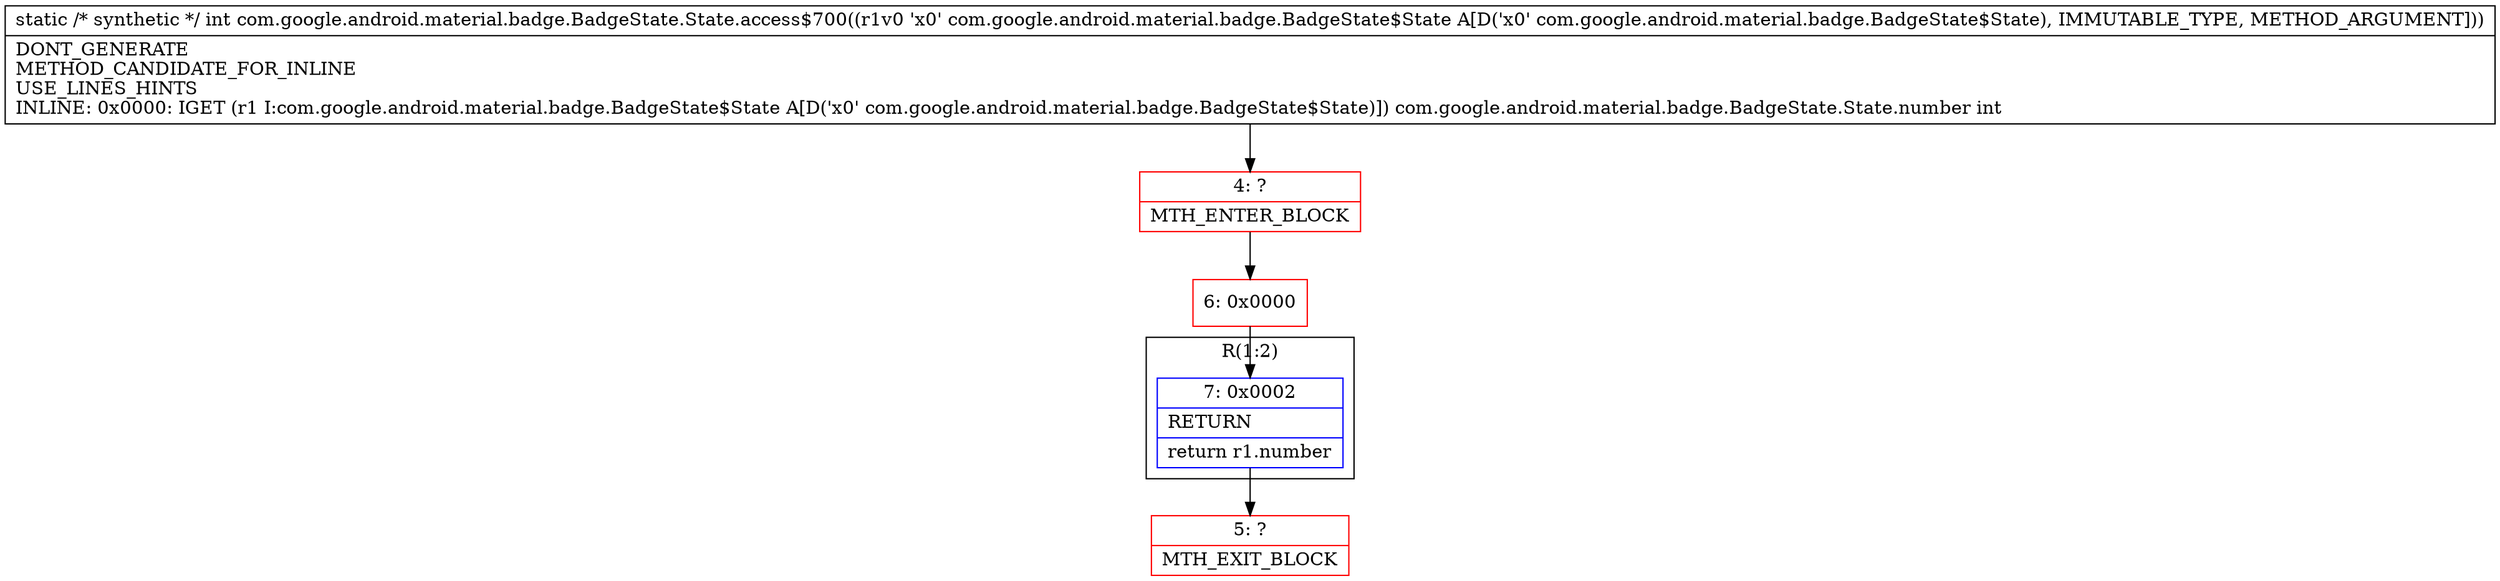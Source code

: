 digraph "CFG forcom.google.android.material.badge.BadgeState.State.access$700(Lcom\/google\/android\/material\/badge\/BadgeState$State;)I" {
subgraph cluster_Region_487857249 {
label = "R(1:2)";
node [shape=record,color=blue];
Node_7 [shape=record,label="{7\:\ 0x0002|RETURN\l|return r1.number\l}"];
}
Node_4 [shape=record,color=red,label="{4\:\ ?|MTH_ENTER_BLOCK\l}"];
Node_6 [shape=record,color=red,label="{6\:\ 0x0000}"];
Node_5 [shape=record,color=red,label="{5\:\ ?|MTH_EXIT_BLOCK\l}"];
MethodNode[shape=record,label="{static \/* synthetic *\/ int com.google.android.material.badge.BadgeState.State.access$700((r1v0 'x0' com.google.android.material.badge.BadgeState$State A[D('x0' com.google.android.material.badge.BadgeState$State), IMMUTABLE_TYPE, METHOD_ARGUMENT]))  | DONT_GENERATE\lMETHOD_CANDIDATE_FOR_INLINE\lUSE_LINES_HINTS\lINLINE: 0x0000: IGET  (r1 I:com.google.android.material.badge.BadgeState$State A[D('x0' com.google.android.material.badge.BadgeState$State)]) com.google.android.material.badge.BadgeState.State.number int\l}"];
MethodNode -> Node_4;Node_7 -> Node_5;
Node_4 -> Node_6;
Node_6 -> Node_7;
}

